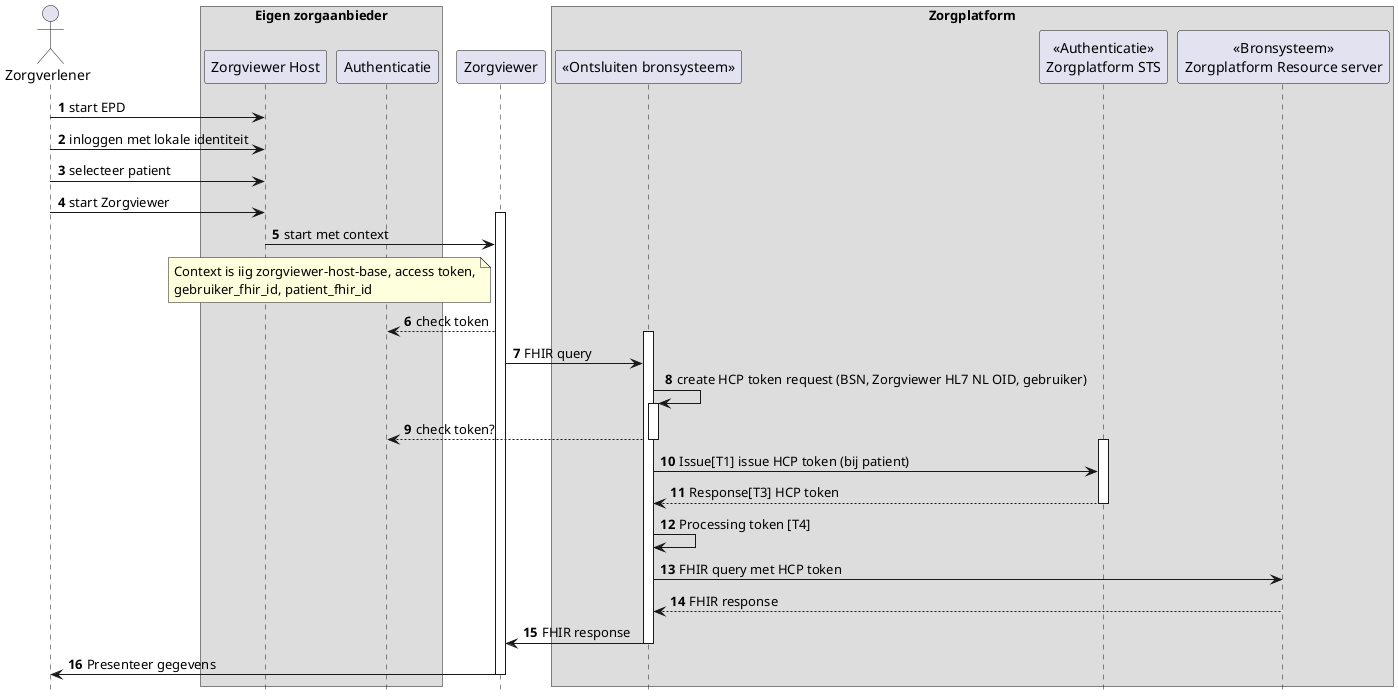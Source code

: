 @startuml
hide footbox
autonumber

actor Zorgverlener
box "Eigen zorgaanbieder"
participant "Zorgviewer Host" as Host
participant Authenticatie
end box
participant Zorgviewer

box "Zorgplatform"
participant "<<Ontsluiten bronsysteem>>" as Bron
participant "<<Authenticatie>>\nZorgplatform STS" as STS
participant "<<Bronsysteem>>\nZorgplatform Resource server" as ZP
end box

Zorgverlener->Host: start EPD
Zorgverlener->Host: inloggen met lokale identiteit
Zorgverlener->Host: selecteer patient
Zorgverlener->Host: start Zorgviewer

activate Zorgviewer
Host->Zorgviewer: start met context
note left Zorgviewer
 Context is iig zorgviewer-host-base, access token,
 gebruiker_fhir_id, patient_fhir_id
end note
Zorgviewer-->Authenticatie: check token

activate Bron
Zorgviewer->Bron: FHIR query
Bron->Bron++: create HCP token request (BSN, Zorgviewer HL7 NL OID, gebruiker)
Bron-->Authenticatie: check token?
deactivate Bron
activate STS
Bron->STS: Issue[T1] issue HCP token (bij patient)
STS-->Bron: Response[T3] HCP token
deactivate STS

Bron->Bron: Processing token [T4]
Bron->ZP: FHIR query met HCP token
ZP-->Bron: FHIR response
Bron-> Zorgviewer: FHIR response
deactivate Bron

Zorgviewer->Zorgverlener: Presenteer gegevens
deactivate Zorgviewer

@enduml